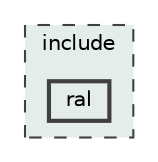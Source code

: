 digraph "include/ral"
{
 // LATEX_PDF_SIZE
  bgcolor="transparent";
  edge [fontname=Helvetica,fontsize=10,labelfontname=Helvetica,labelfontsize=10];
  node [fontname=Helvetica,fontsize=10,shape=box,height=0.2,width=0.4];
  compound=true
  subgraph clusterdir_d44c64559bbebec7f509842c48db8b23 {
    graph [ bgcolor="#e4edea", pencolor="grey25", label="include", fontname=Helvetica,fontsize=10 style="filled,dashed", URL="dir_d44c64559bbebec7f509842c48db8b23.html",tooltip=""]
  dir_3a61b7b59417eef19c78063a967b0cca [label="ral", fillcolor="#e4edea", color="grey25", style="filled,bold", URL="dir_3a61b7b59417eef19c78063a967b0cca.html",tooltip=""];
  }
}
